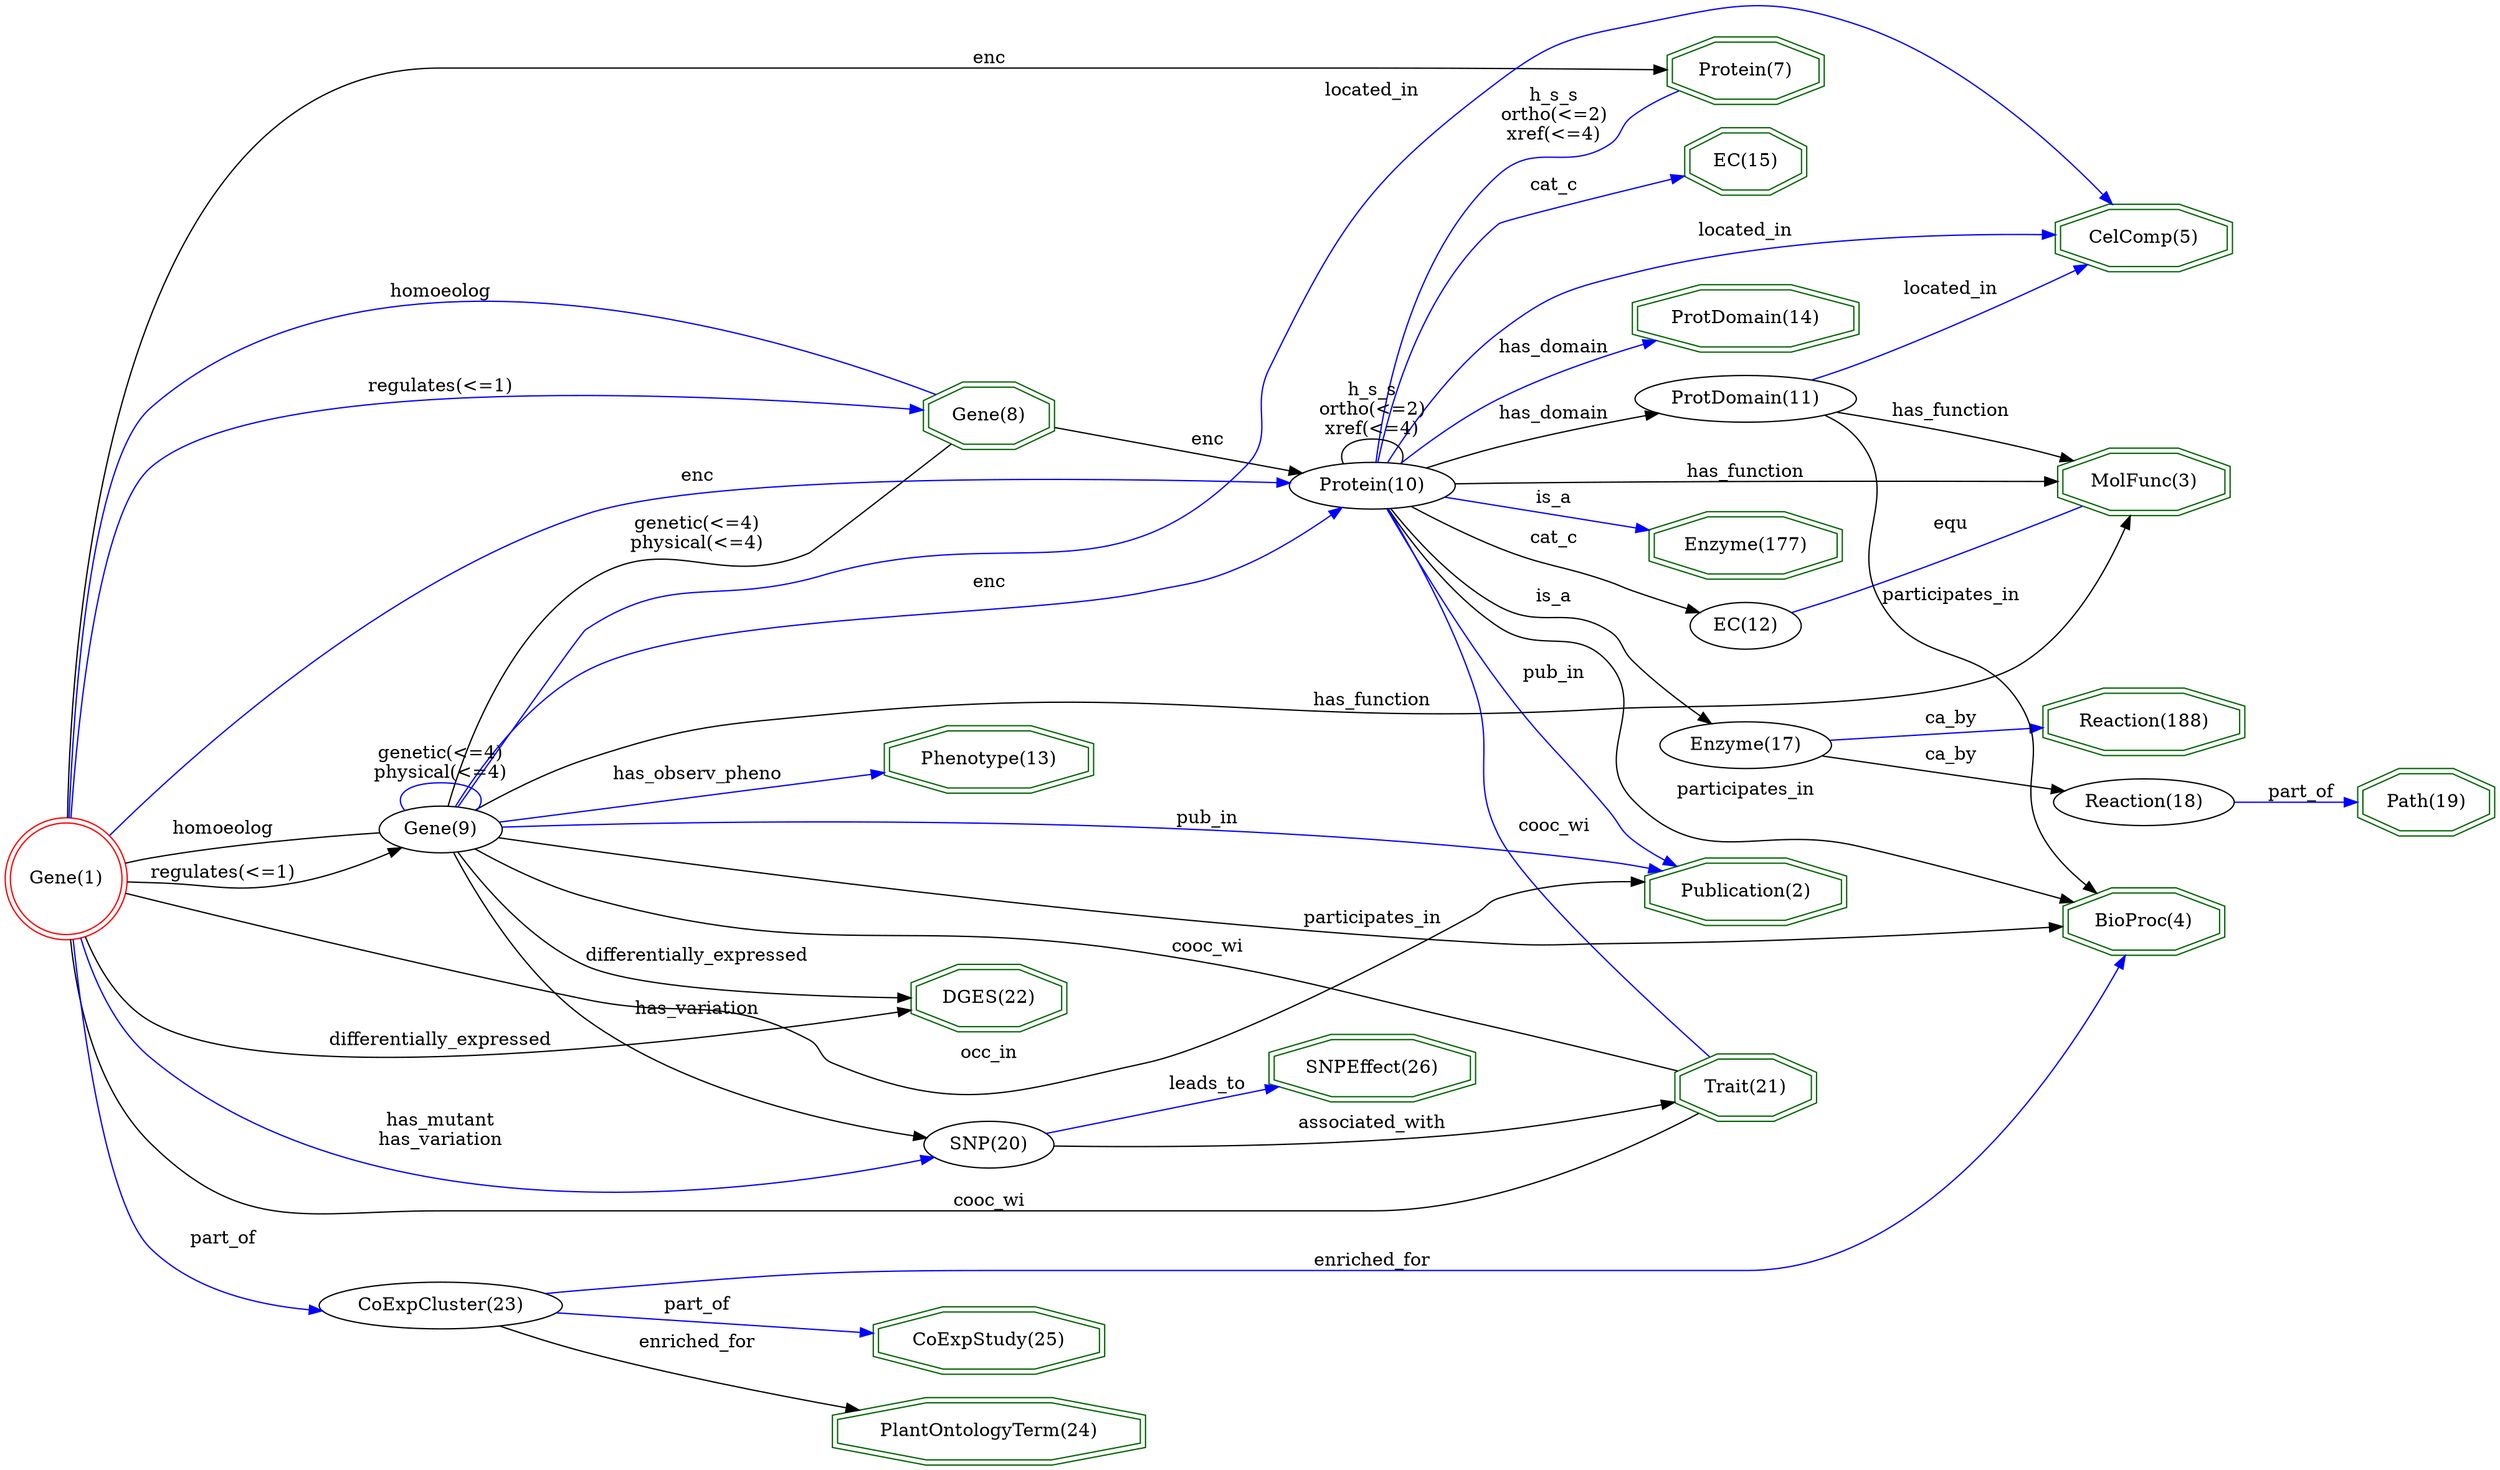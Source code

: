 digraph {
	graph [_draw_="c 9 -#fffffe00 C 7 -#ffffff P 4 0 0 0 1056.24 1655.1 1056.24 1655.1 0 ",
		bb="0,0,1655.1,1056.2",
		dpi=96,
		rankdir=LR,
		xdotversion=1.7
	];
	node [label="\N"];
	"MolFunc(3)"	[_draw_="c 7 -#006400 p 8 1470.56 707.54 1470.56 722.46 1436.95 733 1389.4 733 1355.78 722.46 1355.78 707.54 1389.4 697 1436.95 697 c 7 -#\
006400 p 8 1474.58 704.61 1474.58 725.39 1437.56 737 1388.79 737 1351.77 725.39 1351.77 704.61 1388.79 693 1437.56 693 ",
		_ldraw_="F 14 11 -Times-Roman c 7 -#000000 T 1413.17 710.8 0 67.66 10 -MolFunc(3) ",
		color=darkgreen,
		height=0.61111,
		pos="1413.2,715",
		shape=doubleoctagon,
		width=1.7];
	"Protein(7)"	[_draw_="c 7 -#006400 p 8 1196.91 1003.54 1196.91 1018.46 1167.9 1029 1126.87 1029 1097.86 1018.46 1097.86 1003.54 1126.87 993 1167.9 993 \
c 7 -#006400 p 8 1200.89 1000.74 1200.89 1021.26 1168.6 1033 1126.17 1033 1093.88 1021.26 1093.88 1000.74 1126.17 989 1168.6 989 ",
		_ldraw_="F 14 11 -Times-Roman c 7 -#000000 T 1147.38 1006.8 0 56.77 10 -Protein(7) ",
		color=darkgreen,
		height=0.61111,
		pos="1147.4,1011",
		shape=doubleoctagon,
		width=1.4931];
	"DGES(22)"	[_draw_="c 7 -#006400 p 8 684.29 330.54 684.29 345.46 653.97 356 611.07 356 580.75 345.46 580.75 330.54 611.07 320 653.97 320 c 7 -#006400 \
p 8 688.29 327.7 688.29 348.3 654.64 360 610.4 360 576.75 348.3 576.75 327.7 610.4 316 654.64 316 ",
		_ldraw_="F 14 11 -Times-Roman c 7 -#000000 T 632.52 333.8 0 59.88 8 -DGES(22) ",
		color=darkgreen,
		height=0.61111,
		pos="632.52,338",
		shape=doubleoctagon,
		width=1.5523];
	"Path(19)"	[_draw_="c 7 -#006400 p 8 1651.02 474.54 1651.02 489.46 1625.35 500 1589.05 500 1563.38 489.46 1563.38 474.54 1589.05 464 1625.35 464 c 7 \
-#006400 p 8 1655.01 471.86 1655.01 492.14 1626.14 504 1588.26 504 1559.39 492.14 1559.39 471.86 1588.26 460 1626.14 460 ",
		_ldraw_="F 14 11 -Times-Roman c 7 -#000000 T 1607.2 477.8 0 48.21 8 -Path(19) ",
		color=darkgreen,
		height=0.61111,
		pos="1607.2,482",
		shape=doubleoctagon,
		width=1.3307];
	"BioProc(4)"	[_draw_="c 7 -#006400 p 8 1466.63 386.54 1466.63 401.46 1435.32 412 1391.03 412 1359.72 401.46 1359.72 386.54 1391.03 376 1435.32 376 c 7 \
-#006400 p 8 1470.63 383.67 1470.63 404.33 1435.97 416 1390.38 416 1355.72 404.33 1355.72 383.67 1390.38 372 1435.97 372 ",
		_ldraw_="F 14 11 -Times-Roman c 7 -#000000 T 1413.17 389.8 0 62.21 10 -BioProc(4) ",
		color=darkgreen,
		height=0.61111,
		pos="1413.2,394",
		shape=doubleoctagon,
		width=1.5966];
	"PlantOntologyTerm(24)"	[_draw_="c 7 -#006400 p 8 735.1 14.54 735.1 29.46 675.01 40 590.03 40 529.94 29.46 529.94 14.54 590.03 4 675.01 4 c 7 -#006400 p 8 739.09 \
11.18 739.09 32.82 675.36 44 589.68 44 525.95 32.82 525.95 11.18 589.68 0 675.36 0 ",
		_ldraw_="F 14 11 -Times-Roman c 7 -#000000 T 632.52 17.8 0 134.33 21 -PlantOntologyTerm(24) ",
		color=darkgreen,
		height=0.61111,
		pos="632.52,22",
		shape=doubleoctagon,
		width=2.9663];
	"CoExpStudy(25)"	[_draw_="c 7 -#006400 p 8 708.16 76.54 708.16 91.46 663.85 102 601.19 102 556.88 91.46 556.88 76.54 601.19 66 663.85 66 c 7 -#006400 p 8 \
712.16 73.38 712.16 94.62 664.32 106 600.72 106 552.88 94.62 552.88 73.38 600.72 62 664.32 62 ",
		_ldraw_="F 14 11 -Times-Roman c 7 -#000000 T 632.52 79.8 0 94.89 14 -CoExpStudy(25) ",
		color=darkgreen,
		height=0.61111,
		pos="632.52,84",
		shape=doubleoctagon,
		width=2.2172];
	"Publication(2)"	[_draw_="c 7 -#006400 p 8 1213.28 405.54 1213.28 420.46 1174.68 431 1120.09 431 1081.49 420.46 1081.49 405.54 1120.09 395 1174.68 395 c 7 \
-#006400 p 8 1217.29 402.49 1217.29 423.51 1175.22 435 1119.55 435 1077.48 423.51 1077.48 402.49 1119.55 391 1175.22 391 ",
		_ldraw_="F 14 11 -Times-Roman c 7 -#000000 T 1147.38 408.8 0 80.1 14 -Publication(2) ",
		color=darkgreen,
		height=0.61111,
		pos="1147.4,413",
		shape=doubleoctagon,
		width=1.9362];
	"Trait(21)"	[_draw_="c 7 -#006400 p 8 1192.69 264.54 1192.69 279.46 1166.15 290 1128.62 290 1102.08 279.46 1102.08 264.54 1128.62 254 1166.15 254 c 7 \
-#006400 p 8 1196.7 261.83 1196.7 282.17 1166.92 294 1127.85 294 1098.07 282.17 1098.07 261.83 1127.85 250 1166.92 250 ",
		_ldraw_="F 14 11 -Times-Roman c 7 -#000000 T 1147.38 267.8 0 50.05 9 -Trait(21) ",
		color=darkgreen,
		height=0.61111,
		pos="1147.4,272",
		shape=doubleoctagon,
		width=1.3655];
	"ProtDomain(14)"	[_draw_="c 7 -#006400 p 8 1221.24 829.54 1221.24 844.46 1177.98 855 1116.79 855 1073.53 844.46 1073.53 829.54 1116.79 819 1177.98 819 c 7 \
-#006400 p 8 1225.25 826.4 1225.25 847.6 1178.46 859 1116.31 859 1069.52 847.6 1069.52 826.4 1116.31 815 1178.46 815 ",
		_ldraw_="F 14 11 -Times-Roman c 7 -#000000 T 1147.38 832.8 0 91.77 14 -ProtDomain(14) ",
		color=darkgreen,
		height=0.61111,
		pos="1147.4,837",
		shape=doubleoctagon,
		width=2.1578];
	"SNPEffect(26)"	[_draw_="c 7 -#006400 p 8 962.2 276.54 962.2 291.46 922.48 302 866.3 302 826.58 291.46 826.58 276.54 866.3 266 922.48 266 c 7 -#006400 p \
8 966.21 273.47 966.21 294.53 923 306 865.78 306 822.58 294.53 822.58 273.47 865.78 262 923 262 ",
		_ldraw_="F 14 11 -Times-Roman c 7 -#000000 T 894.39 279.8 0 82.95 13 -SNPEffect(26) ",
		color=darkgreen,
		height=0.61111,
		pos="894.39,284",
		shape=doubleoctagon,
		width=1.9905];
	"Reaction(188)"	[_draw_="c 7 -#006400 p 8 1479.05 532.54 1479.05 547.46 1440.46 558 1385.89 558 1347.3 547.46 1347.3 532.54 1385.89 522 1440.46 522 c 7 -#\
006400 p 8 1483.06 529.49 1483.06 550.51 1441 562 1385.35 562 1343.29 550.51 1343.29 529.49 1385.35 518 1441 518 ",
		_ldraw_="F 14 11 -Times-Roman c 7 -#000000 T 1413.17 535.8 0 80.08 13 -Reaction(188) ",
		color=darkgreen,
		height=0.61111,
		pos="1413.2,540",
		shape=doubleoctagon,
		width=1.9359];
	"Enzyme(177)"	[_draw_="c 7 -#006400 p 8 1210.45 663.54 1210.45 678.46 1173.51 689 1121.26 689 1084.32 678.46 1084.32 663.54 1121.26 653 1173.51 653 c 7 \
-#006400 p 8 1214.45 660.53 1214.45 681.47 1174.07 693 1120.7 693 1080.32 681.47 1080.32 660.53 1120.7 649 1174.07 649 ",
		_ldraw_="F 14 11 -Times-Roman c 7 -#000000 T 1147.38 666.8 0 76.19 11 -Enzyme(177) ",
		color=darkgreen,
		height=0.61111,
		pos="1147.4,671",
		shape=doubleoctagon,
		width=1.8621];
	"CelComp(5)"	[_draw_="c 7 -#006400 p 8 1471.78 887.54 1471.78 902.46 1437.45 913 1388.9 913 1354.57 902.46 1354.57 887.54 1388.9 877 1437.45 877 c 7 -#\
006400 p 8 1475.77 884.59 1475.77 905.41 1438.05 917 1388.3 917 1350.58 905.41 1350.58 884.59 1388.3 873 1438.05 873 ",
		_ldraw_="F 14 11 -Times-Roman c 7 -#000000 T 1413.17 890.8 0 69.99 10 -CelComp(5) ",
		color=darkgreen,
		height=0.61111,
		pos="1413.2,895",
		shape=doubleoctagon,
		width=1.7443];
	"EC(15)"	[_draw_="c 7 -#006400 p 8 1186.61 941.54 1186.61 956.46 1163.63 967 1131.14 967 1108.16 956.46 1108.16 941.54 1131.14 931 1163.63 931 c 7 \
-#006400 p 8 1190.62 938.98 1190.62 959.02 1164.51 971 1130.26 971 1104.15 959.02 1104.15 938.98 1130.26 927 1164.51 927 ",
		_ldraw_="F 14 11 -Times-Roman c 7 -#000000 T 1147.38 944.8 0 41.21 6 -EC(15) ",
		color=darkgreen,
		height=0.61111,
		pos="1147.4,949",
		shape=doubleoctagon,
		width=1.1977];
	"Gene(8)"	[_draw_="c 7 -#006400 p 8 674.63 761.54 674.63 776.46 649.96 787 615.08 787 590.41 776.46 590.41 761.54 615.08 751 649.96 751 c 7 -#006400 \
p 8 678.61 758.9 678.61 779.1 650.78 791 614.26 791 586.43 779.1 586.43 758.9 614.26 747 650.78 747 ",
		_ldraw_="F 14 11 -Times-Roman c 7 -#000000 T 632.52 764.8 0 45.86 7 -Gene(8) ",
		color=darkgreen,
		height=0.61111,
		pos="632.52,769",
		shape=doubleoctagon,
		width=1.286];
	"Protein(10)"	[_draw_="c 7 -#000000 e 894.39 719 50.27 18 ",
		_ldraw_="F 14 11 -Times-Roman c 7 -#000000 T 894.39 714.8 0 63.77 11 -Protein(10) ",
		height=0.5,
		pos="894.39,719",
		width=1.3996];
	"Gene(8)" -> "Protein(10)"	[_draw_="c 7 -#000000 B 4 678.79 760.29 723.49 751.69 791.89 738.53 839.4 729.39 ",
		_hdraw_="S 5 -solid c 7 -#000000 C 7 -#000000 P 3 840.35 732.77 849.51 727.44 839.03 725.9 ",
		_ldraw_="F 14 11 -Times-Roman c 7 -#000000 T 781.02 746.8 0 19.43 3 -enc ",
		arrowhead=normal,
		color=black,
		label=enc,
		lp="781.02,751",
		pos="e,849.51,727.44 678.79,760.29 723.49,751.69 791.89,738.53 839.4,729.39"];
	"Phenotype(13)"	[_draw_="c 7 -#006400 p 8 699.63 506.54 699.63 521.46 660.32 532 604.72 532 565.41 521.46 565.41 506.54 604.72 496 660.32 496 c 7 -#006400 \
p 8 703.61 503.47 703.61 524.53 660.84 536 604.2 536 561.43 524.53 561.43 503.47 604.2 492 660.84 492 ",
		_ldraw_="F 14 11 -Times-Roman c 7 -#000000 T 632.52 509.8 0 82.43 13 -Phenotype(13) ",
		color=darkgreen,
		height=0.61111,
		pos="632.52,514",
		shape=doubleoctagon,
		width=1.9805];
	"Gene(1)"	[_draw_="c 7 -#ff0000 e 43.08 427 39.15 39.15 c 7 -#ff0000 e 43.08 427 43.15 43.15 ",
		_ldraw_="F 14 11 -Times-Roman c 7 -#000000 T 43.08 422.8 0 45.86 7 -Gene(1) ",
		color=red,
		height=1.1966,
		pos="43.077,427",
		shape=doublecircle,
		width=1.1966];
	"Gene(1)" -> "Protein(7)"	[_draw_="c 7 -#000000 B 13 43.09 470.29 43.04 544.44 50.15 698.98 104.15 815 153.95 921.97 160.76 1015 278.75 1015 278.75 1015 278.75 1015 \
895.39 1015 959.4 1015 1032.59 1013.68 1083.34 1012.56 ",
		_hdraw_="S 5 -solid c 7 -#000000 C 7 -#000000 P 3 1083.59 1016.06 1093.51 1012.33 1083.43 1009.06 ",
		_ldraw_="F 14 11 -Times-Roman c 7 -#000000 T 632.52 1017.8 0 19.43 3 -enc ",
		arrowhead=normal,
		color=black,
		label=enc,
		lp="632.52,1022",
		pos="e,1093.5,1012.3 43.094,470.29 43.043,544.44 50.147,698.98 104.15,815 153.95,921.97 160.76,1015 278.75,1015 278.75,1015 278.75,1015 \
895.39,1015 959.4,1015 1032.6,1013.7 1083.3,1012.6"];
	"Gene(1)" -> "DGES(22)"	[_draw_="c 7 -#000000 B 7 56.14 385.95 65.3 362.77 80.44 335.75 104.15 322 180.84 277.53 443.04 309.45 566.39 327.67 ",
		_hdraw_="S 5 -solid c 7 -#000000 C 7 -#000000 P 3 566.05 331.16 576.45 329.17 567.08 324.24 ",
		_ldraw_="F 14 11 -Times-Roman c 7 -#000000 T 279.75 306.8 0 135.03 24 -differentially_expressed ",
		arrowhead=normal,
		color=black,
		label=differentially_expressed,
		lp="279.75,311",
		pos="e,576.45,329.17 56.142,385.95 65.296,362.77 80.445,335.75 104.15,322 180.84,277.53 443.04,309.45 566.39,327.67"];
	"Gene(1)" -> "Publication(2)"	[_draw_="c 7 -#000000 B 22 84.61 414.95 146.45 396.76 268.21 361.66 372.7 336 432.31 321.36 452.1 332.94 507.73 307 516.92 302.72 516.15 \
296.29 525.73 293 615.52 262.19 646.68 272.24 739.31 293 848.04 317.37 867.98 347.09 966.05 400 974.3 404.45 975.04 408.41 984.05 \
411 1010.59 418.64 1040.59 420.73 1067.52 420.39 ",
		_hdraw_="S 5 -solid c 7 -#000000 C 7 -#000000 P 3 1067.76 423.89 1077.68 420.15 1067.6 416.89 ",
		_ldraw_="F 14 11 -Times-Roman c 7 -#000000 T 632.52 295.8 0 37.32 6 -occ_in ",
		arrowhead=normal,
		color=black,
		label=occ_in,
		lp="632.52,300",
		pos="e,1077.7,420.15 84.605,414.95 146.45,396.76 268.21,361.66 372.7,336 432.31,321.36 452.1,332.94 507.73,307 516.92,302.72 516.15,296.29 \
525.73,293 615.52,262.19 646.68,272.24 739.31,293 848.04,317.37 867.98,347.09 966.05,400 974.3,404.45 975.04,408.41 984.05,411 1010.6,\
418.64 1040.6,420.73 1067.5,420.39"];
	"Gene(1)" -> "Trait(21)"	[_draw_="c 7 -#000000 B 13 48.09 384.14 54 343.81 68.52 284.08 104.15 246 160.84 185.43 195.79 180 278.75 180 278.75 180 278.75 180 895.39 \
180 980.32 180 1072.09 227.01 1117.51 253.82 ",
		_ldraw_="F 14 11 -Times-Roman c 7 -#000000 T 632.52 182.8 0 47.43 7 -cooc_wi ",
		arrowhead=none,
		color=black,
		label=cooc_wi,
		lp="632.52,187",
		pos="48.09,384.14 53.996,343.81 68.524,284.08 104.15,246 160.84,185.43 195.79,180 278.75,180 278.75,180 278.75,180 895.39,180 980.32,\
180 1072.1,227.01 1117.5,253.82"];
	"Gene(1)" -> "Gene(8)"	[_draw_="c 7 -#0000ff B 7 44.94 470.31 47.63 555.28 58.68 739.06 104.15 779 246.57 904.1 503.48 820.35 596.61 783.71 ",
		_ldraw_="F 14 11 -Times-Roman c 7 -#000000 T 279.75 847.8 0 62.99 9 -homoeolog ",
		arrowhead=none,
		color=blue,
		label=homoeolog,
		lp="279.75,852",
		pos="44.939,470.31 47.626,555.28 58.682,739.06 104.15,779 246.57,904.1 503.48,820.35 596.61,783.71"];
	"Gene(1)" -> "Gene(8)"	[_draw_="c 7 -#0000ff B 7 46.27 470.15 51.09 546.1 65.47 698.9 104.15 733 172.88 793.59 455.24 781.56 576.16 773.34 ",
		_hdraw_="S 5 -solid c 7 -#0000ff C 7 -#0000ff P 3 576.58 776.82 586.31 772.63 576.09 769.83 ",
		_ldraw_="F 14 11 -Times-Roman c 7 -#000000 T 279.75 781.8 0 82.65 14 -regulates(<=1) ",
		arrowhead=normal,
		color=blue,
		label="regulates(<=1)",
		lp="279.75,786",
		pos="e,586.31,772.63 46.266,470.15 51.092,546.1 65.472,698.9 104.15,733 172.88,793.59 455.24,781.56 576.16,773.34"];
	"CoExpCluster(23)"	[_draw_="c 7 -#000000 e 279.75 109 74.9 18 ",
		_ldraw_="F 14 11 -Times-Roman c 7 -#000000 T 279.75 104.8 0 102.66 16 -CoExpCluster(23) ",
		height=0.5,
		pos="279.75,109",
		width=2.082];
	"Gene(1)" -> "CoExpCluster(23)"	[_draw_="c 7 -#0000ff B 7 47.95 384.14 55.05 315.33 72.4 184.6 104.15 152 127.64 127.88 162.33 116.45 194.61 111.3 ",
		_hdraw_="S 5 -solid c 7 -#0000ff C 7 -#0000ff P 3 195.12 114.76 204.53 109.9 194.14 107.83 ",
		_ldraw_="F 14 11 -Times-Roman c 7 -#000000 T 145.48 154.8 0 40.43 7 -part_of ",
		arrowhead=normal,
		color=blue,
		label=part_of,
		lp="145.48,159",
		pos="e,204.53,109.9 47.955,384.14 55.052,315.33 72.401,184.6 104.15,152 127.64,127.88 162.33,116.45 194.61,111.3"];
	"SNP(20)"	[_draw_="c 7 -#000000 e 632.52 230 41.13 18 ",
		_ldraw_="F 14 11 -Times-Roman c 7 -#000000 T 632.52 225.8 0 49.01 7 -SNP(20) ",
		height=0.5,
		pos="632.52,230",
		width=1.1406];
	"Gene(1)" -> "SNP(20)"	[_draw_="c 7 -#0000ff B 7 54.11 385.25 62.9 357.19 78.4 321.38 104.15 299 242.8 178.53 484.39 203.62 585.23 220.79 ",
		_hdraw_="S 5 -solid c 7 -#0000ff C 7 -#0000ff P 3 584.66 224.25 595.12 222.53 585.87 217.35 ",
		_ldraw_="F 14 11 -Times-Roman c 7 -#000000 T 279.75 257.8 0 64.54 10 -has_mutant F 14 11 -Times-Roman c 7 -#000000 T 279.75 243.8 0 75.42 \
13 -has_variation ",
		arrowhead=normal,
		color=blue,
		label="has_mutant\nhas_variation",
		lp="279.75,255",
		pos="e,595.12,222.53 54.113,385.25 62.899,357.19 78.397,321.38 104.15,299 242.8,178.53 484.39,203.62 585.23,220.79"];
	"Gene(1)" -> "Protein(10)"	[_draw_="c 7 -#0000ff B 7 70.99 460.17 122.25 520.48 240.62 646.53 372.7 697 455.36 728.58 715.67 724.75 833.91 721.18 ",
		_hdraw_="S 5 -solid c 7 -#0000ff C 7 -#0000ff P 3 834.33 724.67 844.22 720.86 834.12 717.67 ",
		_ldraw_="F 14 11 -Times-Roman c 7 -#000000 T 440.22 720.8 0 19.43 3 -enc ",
		arrowhead=normal,
		color=blue,
		label=enc,
		lp="440.22,725",
		pos="e,844.22,720.86 70.994,460.17 122.25,520.48 240.62,646.53 372.7,697 455.36,728.58 715.67,724.75 833.91,721.18"];
	"Gene(9)"	[_draw_="c 7 -#000000 e 279.75 464 39.15 18 ",
		_ldraw_="F 14 11 -Times-Roman c 7 -#000000 T 279.75 459.8 0 45.86 7 -Gene(9) ",
		height=0.5,
		pos="279.75,464",
		width=1.0855];
	"Gene(1)" -> "Gene(9)"	[_draw_="c 7 -#000000 B 7 84.98 437.9 91.37 439.41 97.92 440.83 104.15 442 151 450.77 205.59 457.02 241.09 460.57 ",
		_ldraw_="F 14 11 -Times-Roman c 7 -#000000 T 145.48 457.8 0 62.99 9 -homoeolog ",
		arrowhead=none,
		color=black,
		label=homoeolog,
		lp="145.48,462",
		pos="84.976,437.9 91.368,439.41 97.92,440.83 104.15,442 151,450.77 205.59,457.02 241.09,460.57"];
	"Gene(1)" -> "Gene(9)"	[_draw_="c 7 -#000000 B 7 86.06 421.2 114.74 418.44 153.44 417.06 186.8 424 207.08 428.22 228.37 437.16 245.35 445.51 ",
		_hdraw_="S 5 -solid c 7 -#000000 C 7 -#000000 P 3 243.8 448.66 254.3 450.06 246.97 442.41 ",
		_ldraw_="F 14 11 -Times-Roman c 7 -#000000 T 145.48 426.8 0 82.65 14 -regulates(<=1) ",
		arrowhead=normal,
		color=black,
		label="regulates(<=1)",
		lp="145.48,431",
		pos="e,254.3,450.06 86.063,421.2 114.74,418.44 153.44,417.06 186.8,424 207.08,428.22 228.37,437.16 245.35,445.51"];
	"Reaction(18)"	[_draw_="c 7 -#000000 e 1413.17 482 56.04 18 ",
		_ldraw_="F 14 11 -Times-Roman c 7 -#000000 T 1413.17 477.8 0 73.08 12 -Reaction(18) ",
		height=0.5,
		pos="1413.2,482",
		width=1.5631];
	"Reaction(18)" -> "Path(19)"	[_draw_="c 7 -#0000ff B 4 1469.46 482 1494.39 482 1523.81 482 1548.97 482 ",
		_hdraw_="S 5 -solid c 7 -#0000ff C 7 -#0000ff P 3 1549.1 485.5 1559.1 482 1549.1 478.5 ",
		_ldraw_="F 14 11 -Times-Roman c 7 -#000000 T 1521.08 484.8 0 40.43 7 -part_of ",
		arrowhead=normal,
		color=blue,
		label=part_of,
		lp="1521.1,489",
		pos="e,1559.1,482 1469.5,482 1494.4,482 1523.8,482 1549,482"];
	"CoExpCluster(23)" -> "BioProc(4)"	[_draw_="c 7 -#0000ff B 13 346.5 117.39 355.3 118.36 364.21 119.26 372.7 120 487.47 129.96 516.32 134 631.52 134 631.52 134 631.52 134 1148.38 \
134 1277.35 134 1366.16 293.59 1398.57 362.71 ",
		_hdraw_="S 5 -solid c 7 -#0000ff C 7 -#0000ff P 3 1395.41 364.21 1402.76 371.83 1401.76 361.28 ",
		_ldraw_="F 14 11 -Times-Roman c 7 -#000000 T 894.39 136.8 0 71.52 12 -enriched_for ",
		arrowhead=normal,
		color=blue,
		label=enriched_for,
		lp="894.39,141",
		pos="e,1402.8,371.83 346.5,117.39 355.3,118.36 364.21,119.26 372.7,120 487.47,129.96 516.32,134 631.52,134 631.52,134 631.52,134 1148.4,\
134 1277.4,134 1366.2,293.59 1398.6,362.71"];
	"CoExpCluster(23)" -> "PlantOntologyTerm(24)"	[_draw_="c 7 -#000000 B 7 319.74 93.65 335.96 87.63 355.08 80.98 372.7 76 426.43 60.83 487.52 47.89 536.86 38.48 ",
		_hdraw_="S 5 -solid c 7 -#000000 C 7 -#000000 P 3 537.7 41.88 546.88 36.59 536.4 35 ",
		_ldraw_="F 14 11 -Times-Roman c 7 -#000000 T 440.22 78.8 0 71.52 12 -enriched_for ",
		arrowhead=normal,
		color=black,
		label=enriched_for,
		lp="440.22,83",
		pos="e,546.88,36.586 319.74,93.654 335.96,87.627 355.08,80.976 372.7,76 426.43,60.834 487.52,47.89 536.86,38.48"];
	"CoExpCluster(23)" -> "CoExpStudy(25)"	[_draw_="c 7 -#0000ff B 4 351.74 103.94 406.8 100.02 483.46 94.55 542.62 90.34 ",
		_hdraw_="S 5 -solid c 7 -#0000ff C 7 -#0000ff P 3 542.97 93.82 552.7 89.62 542.47 86.84 ",
		_ldraw_="F 14 11 -Times-Roman c 7 -#000000 T 440.22 105.8 0 40.43 7 -part_of ",
		arrowhead=normal,
		color=blue,
		label=part_of,
		lp="440.22,110",
		pos="e,552.7,89.618 351.74,103.94 406.8,100.02 483.46,94.552 542.62,90.336"];
	"SNP(20)" -> "Trait(21)"	[_draw_="c 7 -#000000 B 7 673.57 229.1 736.18 228.14 860.93 228.03 966.05 239 1007.54 243.33 1053.81 251.88 1089.1 259.19 ",
		_hdraw_="S 5 -solid c 7 -#000000 C 7 -#000000 P 3 1088.7 262.68 1099.21 261.31 1090.14 255.83 ",
		_ldraw_="F 14 11 -Times-Roman c 7 -#000000 T 894.39 241.8 0 89.42 15 -associated_with ",
		arrowhead=normal,
		color=black,
		label=associated_with,
		lp="894.39,246",
		pos="e,1099.2,261.31 673.57,229.1 736.18,228.14 860.93,228.03 966.05,239 1007.5,243.33 1053.8,251.88 1089.1,259.19"];
	"SNP(20)" -> "SNPEffect(26)"	[_draw_="c 7 -#0000ff B 4 669.93 237.57 709 245.68 772.08 258.79 821.27 269.01 ",
		_hdraw_="S 5 -solid c 7 -#0000ff C 7 -#0000ff P 3 820.73 272.48 831.23 271.08 822.15 265.62 ",
		_ldraw_="F 14 11 -Times-Roman c 7 -#000000 T 781.02 267.8 0 46.66 8 -leads_to ",
		arrowhead=normal,
		color=blue,
		label=leads_to,
		lp="781.02,272",
		pos="e,831.23,271.08 669.93,237.57 709,245.68 772.08,258.79 821.27,269.01"];
	"Enzyme(17)"	[_draw_="c 7 -#000000 e 1147.38 521 53.63 18 ",
		_ldraw_="F 14 11 -Times-Roman c 7 -#000000 T 1147.38 516.8 0 69.19 10 -Enzyme(17) ",
		height=0.5,
		pos="1147.4,521",
		width=1.4949];
	"Enzyme(17)" -> "Reaction(188)"	[_draw_="c 7 -#0000ff B 4 1200.19 524.73 1237.97 527.45 1289.86 531.19 1332.85 534.29 ",
		_hdraw_="S 5 -solid c 7 -#0000ff C 7 -#0000ff P 3 1332.78 537.79 1343.01 535.02 1333.28 530.81 ",
		_ldraw_="F 14 11 -Times-Roman c 7 -#000000 T 1284.27 536.8 0 33.43 5 -ca_by ",
		arrowhead=normal,
		color=blue,
		label=ca_by,
		lp="1284.3,541",
		pos="e,1343,535.02 1200.2,524.73 1238,527.45 1289.9,531.19 1332.9,534.29"];
	"Enzyme(17)" -> "Reaction(18)"	[_draw_="c 7 -#000000 B 4 1196.77 513.85 1240.42 507.39 1304.8 497.88 1351.8 490.93 ",
		_hdraw_="S 5 -solid c 7 -#000000 C 7 -#000000 P 3 1352.47 494.36 1361.85 489.44 1351.45 487.44 ",
		_ldraw_="F 14 11 -Times-Roman c 7 -#000000 T 1284.27 509.8 0 33.43 5 -ca_by ",
		arrowhead=normal,
		color=black,
		label=ca_by,
		lp="1284.3,514",
		pos="e,1361.9,489.44 1196.8,513.85 1240.4,507.39 1304.8,497.88 1351.8,490.93"];
	"Protein(10)" -> "MolFunc(3)"	[_draw_="c 7 -#000000 B 4 944.94 718.62 1037.11 717.9 1235.18 716.37 1341.42 715.55 ",
		_hdraw_="S 5 -solid c 7 -#000000 C 7 -#000000 P 3 1341.75 719.05 1351.72 715.47 1341.69 712.05 ",
		_ldraw_="F 14 11 -Times-Roman c 7 -#000000 T 1147.38 719.8 0 72.32 12 -has_function ",
		arrowhead=normal,
		color=black,
		label=has_function,
		lp="1147.4,724",
		pos="e,1351.7,715.47 944.94,718.62 1037.1,717.9 1235.2,716.37 1341.4,715.55"];
	"Protein(10)" -> "Protein(7)"	[_draw_="c 7 -#0000ff B 13 897.66 736.98 903.8 778.13 924.49 879.92 984.05 936 1007.17 957.77 1025.4 941.2 1051.7 959 1061.88 965.89 1059.72 \
972.83 1069.7 980 1079.61 987.12 1091.4 992.93 1102.72 997.52 ",
		_ldraw_="F 14 11 -Times-Roman c 7 -#000000 T 1017.88 989.8 0 31.9 5 -h_s_s F 14 11 -Times-Roman c 7 -#000000 T 1017.88 975.8 0 61.67 10 -ortho(<=\
2) F 14 11 -Times-Roman c 7 -#000000 T 1017.88 961.8 0 54.65 9 -xref(<=4) ",
		arrowhead=none,
		color=blue,
		label="h_s_s\northo(<=2)\nxref(<=4)",
		lp="1017.9,980",
		pos="897.66,736.98 903.8,778.13 924.49,879.92 984.05,936 1007.2,957.77 1025.4,941.2 1051.7,959 1061.9,965.89 1059.7,972.83 1069.7,980 \
1079.6,987.12 1091.4,992.93 1102.7,997.52"];
	"Protein(10)" -> "BioProc(4)"	[_draw_="c 7 -#000000 B 16 905.5 701.14 920.05 676.87 949.02 633.45 984.05 607 1010.02 587.39 1031.26 604.32 1051.7 579 1079.79 544.2 1038.85 \
512.37 1069.7 480 1118.61 428.7 1156.29 461.15 1225.07 444 1268.46 433.18 1317.26 420.11 1354.15 410.04 ",
		_hdraw_="S 5 -solid c 7 -#000000 C 7 -#000000 P 3 1355.5 413.3 1364.22 407.29 1353.65 406.55 ",
		_ldraw_="F 14 11 -Times-Roman c 7 -#000000 T 1147.38 482.8 0 82.41 15 -participates_in ",
		arrowhead=normal,
		color=black,
		label=participates_in,
		lp="1147.4,487",
		pos="e,1364.2,407.29 905.5,701.14 920.05,676.87 949.02,633.45 984.05,607 1010,587.39 1031.3,604.32 1051.7,579 1079.8,544.2 1038.8,512.37 \
1069.7,480 1118.6,428.7 1156.3,461.15 1225.1,444 1268.5,433.18 1317.3,420.11 1354.1,410.04"];
	"Protein(10)" -> "Publication(2)"	[_draw_="c 7 -#0000ff B 13 904.72 700.97 920.09 671.7 952.22 612.37 984.05 565 1011.37 524.34 1023.71 518.2 1051.7 478 1060.37 465.55 1058.37 \
459.08 1069.7 449 1075.94 443.45 1083.19 438.59 1090.68 434.39 ",
		_hdraw_="S 5 -solid c 7 -#0000ff C 7 -#0000ff P 3 1092.31 437.49 1099.55 429.76 1089.07 431.28 ",
		_ldraw_="F 14 11 -Times-Roman c 7 -#000000 T 1017.88 567.8 0 38.89 6 -pub_in ",
		arrowhead=normal,
		color=blue,
		label=pub_in,
		lp="1017.9,572",
		pos="e,1099.6,429.76 904.72,700.97 920.09,671.7 952.22,612.37 984.05,565 1011.4,524.34 1023.7,518.2 1051.7,478 1060.4,465.55 1058.4,459.08 \
1069.7,449 1075.9,443.45 1083.2,438.59 1090.7,434.39"];
	"Protein(10)" -> "Trait(21)"	[_draw_="c 7 -#0000ff B 10 904.86 701.18 919.96 672.03 949.49 611.99 966.05 558 979.03 515.66 964.91 499.93 984.05 460 1018.06 389.03 1086.08 \
323.7 1122.34 292.04 ",
		_ldraw_="F 14 11 -Times-Roman c 7 -#000000 T 1017.88 462.8 0 47.43 7 -cooc_wi ",
		arrowhead=none,
		color=blue,
		label=cooc_wi,
		lp="1017.9,467",
		pos="904.86,701.18 919.96,672.03 949.49,611.99 966.05,558 979.03,515.66 964.91,499.93 984.05,460 1018.1,389.03 1086.1,323.7 1122.3,292.04"];
	"Protein(10)" -> "ProtDomain(14)"	[_draw_="c 7 -#0000ff B 7 917.57 735.14 935.04 747.39 960.34 764.09 984.05 776 1015.97 792.03 1053.18 806.31 1083.91 817.01 ",
		_hdraw_="S 5 -solid c 7 -#0000ff C 7 -#0000ff P 3 1083.05 820.42 1093.65 820.36 1085.33 813.8 ",
		_ldraw_="F 14 11 -Times-Roman c 7 -#000000 T 1017.88 806.8 0 67.66 10 -has_domain ",
		arrowhead=normal,
		color=blue,
		label=has_domain,
		lp="1017.9,811",
		pos="e,1093.6,820.36 917.57,735.14 935.04,747.39 960.34,764.09 984.05,776 1016,792.03 1053.2,806.31 1083.9,817.01"];
	"Protein(10)" -> "Enzyme(177)"	[_draw_="c 7 -#0000ff B 7 938.65 710.06 953.08 707.12 969.25 703.87 984.05 701 1013.12 695.36 1045.16 689.39 1073.05 684.27 ",
		_hdraw_="S 5 -solid c 7 -#0000ff C 7 -#0000ff P 3 1073.91 687.67 1083.12 682.43 1072.65 680.78 ",
		_ldraw_="F 14 11 -Times-Roman c 7 -#000000 T 1017.88 703.8 0 22.55 4 -is_a ",
		arrowhead=normal,
		color=blue,
		label=is_a,
		lp="1017.9,708",
		pos="e,1083.1,682.43 938.65,710.06 953.08,707.12 969.25,703.87 984.05,701 1013.1,695.36 1045.2,689.39 1073,684.27"];
	"Protein(10)" -> "CelComp(5)"	[_draw_="c 7 -#0000ff B 10 907.27 736.4 922.92 758.39 952.22 796.45 984.05 822 1017.74 849.05 1028.24 855.82 1069.7 868 1160.38 894.64 1270.01 \
898.65 1340.39 897.83 ",
		_hdraw_="S 5 -solid c 7 -#0000ff C 7 -#0000ff P 3 1340.54 901.33 1350.49 897.68 1340.44 894.33 ",
		_ldraw_="F 14 11 -Times-Roman c 7 -#000000 T 1147.38 896.8 0 58.31 10 -located_in ",
		arrowhead=normal,
		color=blue,
		label=located_in,
		lp="1147.4,901",
		pos="e,1350.5,897.68 907.27,736.4 922.92,758.39 952.22,796.45 984.05,822 1017.7,849.05 1028.2,855.82 1069.7,868 1160.4,894.64 1270,898.65 \
1340.4,897.83"];
	"Protein(10)" -> "EC(15)"	[_draw_="c 7 -#0000ff B 7 899.22 737 907.85 773.14 932.22 854.82 984.05 899 988.53 902.82 1050.65 921.35 1096.72 934.74 ",
		_hdraw_="S 5 -solid c 7 -#0000ff C 7 -#0000ff P 3 1095.99 938.17 1106.57 937.59 1097.94 931.45 ",
		_ldraw_="F 14 11 -Times-Roman c 7 -#000000 T 1017.88 922.8 0 29.53 5 -cat_c ",
		arrowhead=normal,
		color=blue,
		label=cat_c,
		lp="1017.9,927",
		pos="e,1106.6,937.59 899.22,737 907.85,773.14 932.22,854.82 984.05,899 988.53,902.82 1050.7,921.35 1096.7,934.74"];
	"Protein(10)" -> "Enzyme(17)"	[_draw_="c 7 -#000000 B 13 907.46 701.51 922.88 680.42 951.5 645.31 984.05 625 1010.76 608.33 1024.75 620.27 1051.7 604 1061.39 598.15 1061.38 \
593.66 1069.7 586 1085.3 571.64 1103.37 556.26 1118.04 544.08 ",
		_hdraw_="S 5 -solid c 7 -#000000 C 7 -#000000 P 3 1120.33 546.73 1125.81 537.66 1115.87 541.33 ",
		_ldraw_="F 14 11 -Times-Roman c 7 -#000000 T 1017.88 627.8 0 22.55 4 -is_a ",
		arrowhead=normal,
		color=black,
		label=is_a,
		lp="1017.9,632",
		pos="e,1125.8,537.66 907.46,701.51 922.88,680.42 951.5,645.31 984.05,625 1010.8,608.33 1024.8,620.27 1051.7,604 1061.4,598.15 1061.4,\
593.66 1069.7,586 1085.3,571.64 1103.4,556.26 1118,544.08"];
	"Protein(10)" -> "Protein(10)"	[_draw_="c 7 -#000000 B 7 874.7 735.66 870.33 745.62 876.89 755 894.39 755 911.89 755 918.45 745.62 914.08 735.66 ",
		_ldraw_="F 14 11 -Times-Roman c 7 -#000000 T 894.39 785.8 0 31.9 5 -h_s_s F 14 11 -Times-Roman c 7 -#000000 T 894.39 771.8 0 61.67 10 -ortho(<=\
2) F 14 11 -Times-Roman c 7 -#000000 T 894.39 757.8 0 54.65 9 -xref(<=4) ",
		arrowhead=none,
		color=black,
		label="h_s_s\northo(<=2)\nxref(<=4)",
		lp="894.39,776",
		pos="874.7,735.66 870.33,745.62 876.89,755 894.39,755 911.89,755 918.45,745.62 914.08,735.66"];
	"EC(12)"	[_draw_="c 7 -#000000 e 1147.38 613 36.28 18 ",
		_ldraw_="F 14 11 -Times-Roman c 7 -#000000 T 1147.38 608.8 0 41.21 6 -EC(12) ",
		height=0.5,
		pos="1147.4,613",
		width=1.0039];
	"Protein(10)" -> "EC(12)"	[_draw_="c 7 -#000000 B 7 920.8 703.47 938.22 693.19 962.06 679.85 984.05 670 1024.56 651.85 1072.75 635.56 1106.05 625.09 ",
		_hdraw_="S 5 -solid c 7 -#000000 C 7 -#000000 P 3 1107.37 628.34 1115.88 622.03 1105.29 621.66 ",
		_ldraw_="F 14 11 -Times-Roman c 7 -#000000 T 1017.88 672.8 0 29.53 5 -cat_c ",
		arrowhead=normal,
		color=black,
		label=cat_c,
		lp="1017.9,677",
		pos="e,1115.9,622.03 920.8,703.47 938.22,693.19 962.06,679.85 984.05,670 1024.6,651.85 1072.7,635.56 1106,625.09"];
	"ProtDomain(11)"	[_draw_="c 7 -#000000 e 1147.38 779 68 18 ",
		_ldraw_="F 14 11 -Times-Roman c 7 -#000000 T 1147.38 774.8 0 91.25 14 -ProtDomain(11) ",
		height=0.5,
		pos="1147.4,779",
		width=1.8819];
	"Protein(10)" -> "ProtDomain(11)"	[_draw_="c 7 -#000000 B 7 934.57 730.02 949.95 734.24 967.79 739 984.05 743 1016.79 751.06 1053.44 759.26 1083.63 765.79 ",
		_hdraw_="S 5 -solid c 7 -#000000 C 7 -#000000 P 3 1083.09 769.25 1093.6 767.94 1084.56 762.41 ",
		_ldraw_="F 14 11 -Times-Roman c 7 -#000000 T 1017.88 760.8 0 67.66 10 -has_domain ",
		arrowhead=normal,
		color=black,
		label=has_domain,
		lp="1017.9,765",
		pos="e,1093.6,767.94 934.57,730.02 949.95,734.24 967.79,739 984.05,743 1016.8,751.06 1053.4,759.26 1083.6,765.79"];
	"EC(12)" -> "MolFunc(3)"	[_draw_="c 7 -#0000ff B 7 1177.62 622.97 1191.97 627.94 1209.48 634.13 1225.07 640 1276 659.16 1334.09 682.72 1371.85 698.26 ",
		_ldraw_="F 14 11 -Times-Roman c 7 -#000000 T 1284.27 680.8 0 20.21 3 -equ ",
		arrowhead=none,
		color=blue,
		label=equ,
		lp="1284.3,685",
		pos="1177.6,622.97 1192,627.94 1209.5,634.13 1225.1,640 1276,659.16 1334.1,682.72 1371.9,698.26"];
	"ProtDomain(11)" -> "MolFunc(3)"	[_draw_="c 7 -#000000 B 7 1204.59 769.24 1239.59 762.75 1285.42 753.51 1325.48 743 1336.02 740.24 1347.17 736.93 1357.83 733.58 ",
		_hdraw_="S 5 -solid c 7 -#000000 C 7 -#000000 P 3 1359 736.88 1367.46 730.5 1356.87 730.21 ",
		_ldraw_="F 14 11 -Times-Roman c 7 -#000000 T 1284.27 763.8 0 72.32 12 -has_function ",
		arrowhead=normal,
		color=black,
		label=has_function,
		lp="1284.3,768",
		pos="e,1367.5,730.5 1204.6,769.24 1239.6,762.75 1285.4,753.51 1325.5,743 1336,740.24 1347.2,736.93 1357.8,733.58"];
	"ProtDomain(11)" -> "BioProc(4)"	[_draw_="c 7 -#000000 B 16 1198 766.96 1208.31 762.3 1218.14 755.87 1225.07 747 1257.74 705.2 1218.32 675.92 1243.07 629 1266.45 584.66 1301.39 \
595.96 1325.48 552 1346.56 513.55 1321.92 493.18 1343.48 455 1351.06 441.57 1362.72 429.59 1374.29 419.87 ",
		_hdraw_="S 5 -solid c 7 -#000000 C 7 -#000000 P 3 1376.61 422.49 1382.23 413.51 1372.23 417.03 ",
		_ldraw_="F 14 11 -Times-Roman c 7 -#000000 T 1284.27 631.8 0 82.41 15 -participates_in ",
		arrowhead=normal,
		color=black,
		label=participates_in,
		lp="1284.3,636",
		pos="e,1382.2,413.51 1198,766.96 1208.3,762.3 1218.1,755.87 1225.1,747 1257.7,705.2 1218.3,675.92 1243.1,629 1266.5,584.66 1301.4,595.96 \
1325.5,552 1346.6,513.55 1321.9,493.18 1343.5,455 1351.1,441.57 1362.7,429.59 1374.3,419.87"];
	"ProtDomain(11)" -> "CelComp(5)"	[_draw_="c 7 -#0000ff B 7 1190.47 792.92 1201.8 796.91 1213.98 801.42 1225.07 806 1274.57 826.42 1329.78 853.19 1367.32 872.02 ",
		_hdraw_="S 5 -solid c 7 -#0000ff C 7 -#0000ff P 3 1365.96 875.26 1376.46 876.63 1369.11 869 ",
		_ldraw_="F 14 11 -Times-Roman c 7 -#000000 T 1284.27 852.8 0 58.31 10 -located_in ",
		arrowhead=normal,
		color=blue,
		label=located_in,
		lp="1284.3,857",
		pos="e,1376.5,876.63 1190.5,792.92 1201.8,796.91 1214,801.42 1225.1,806 1274.6,826.42 1329.8,853.19 1367.3,872.02"];
	"Gene(9)" -> "MolFunc(3)"	[_draw_="c 7 -#000000 B 19 302.86 478.86 320.92 490.35 347.5 505.8 372.7 515 437.81 538.77 456.75 538.3 525.73 545 758.4 567.59 818.74 525.72 \
1051.7 545 1059.79 545.67 1061.68 546.78 1069.7 548 1126.42 556.61 1276.96 552.39 1325.48 583 1362.72 606.5 1387.36 652.47 1400.55 \
683.47 ",
		_hdraw_="S 5 -solid c 7 -#000000 C 7 -#000000 P 3 1397.4 685.03 1404.43 692.96 1403.88 682.38 ",
		_ldraw_="F 14 11 -Times-Roman c 7 -#000000 T 894.39 546.8 0 72.32 12 -has_function ",
		arrowhead=normal,
		color=black,
		label=has_function,
		lp="894.39,551",
		pos="e,1404.4,692.96 302.86,478.86 320.92,490.35 347.5,505.8 372.7,515 437.81,538.77 456.75,538.3 525.73,545 758.4,567.59 818.74,525.72 \
1051.7,545 1059.8,545.67 1061.7,546.78 1069.7,548 1126.4,556.61 1277,552.39 1325.5,583 1362.7,606.5 1387.4,652.47 1400.5,683.47"];
	"Gene(9)" -> "DGES(22)"	[_draw_="c 7 -#000000 B 7 290.48 446.29 304.89 422.02 334.37 379.27 372.7 360 405.45 343.54 500.96 339.11 566.33 338.07 ",
		_hdraw_="S 5 -solid c 7 -#000000 C 7 -#000000 P 3 566.6 341.57 576.55 337.93 566.5 334.57 ",
		_ldraw_="F 14 11 -Times-Roman c 7 -#000000 T 440.22 362.8 0 135.03 24 -differentially_expressed ",
		arrowhead=normal,
		color=black,
		label=differentially_expressed,
		lp="440.22,367",
		pos="e,576.55,337.93 290.48,446.29 304.89,422.02 334.37,379.27 372.7,360 405.45,343.54 500.96,339.11 566.33,338.07"];
	"Gene(9)" -> "BioProc(4)"	[_draw_="c 7 -#000000 B 13 316.84 457.94 420.32 440.91 727.09 392.83 984.05 377 1014.06 375.15 1021.64 376.57 1051.7 377 1128.78 378.11 1148.07 \
378.42 1225.07 382 1265.02 383.86 1309.72 386.7 1345.41 389.15 ",
		_hdraw_="S 5 -solid c 7 -#000000 C 7 -#000000 P 3 1345.49 392.66 1355.71 389.86 1345.97 385.68 ",
		_ldraw_="F 14 11 -Times-Roman c 7 -#000000 T 894.39 392.8 0 82.41 15 -participates_in ",
		arrowhead=normal,
		color=black,
		label=participates_in,
		lp="894.39,397",
		pos="e,1355.7,389.86 316.84,457.94 420.32,440.91 727.09,392.83 984.05,377 1014.1,375.15 1021.6,376.57 1051.7,377 1128.8,378.11 1148.1,\
378.42 1225.1,382 1265,383.86 1309.7,386.7 1345.4,389.15"];
	"Gene(9)" -> "Publication(2)"	[_draw_="c 7 -#0000ff B 7 318.74 465.91 431.37 470.9 772.98 481.18 1051.7 439 1063.17 437.26 1075.24 434.61 1086.77 431.66 ",
		_hdraw_="S 5 -solid c 7 -#0000ff C 7 -#0000ff P 3 1087.98 434.96 1096.74 429 1086.17 428.19 ",
		_ldraw_="F 14 11 -Times-Roman c 7 -#000000 T 781.02 468.8 0 38.89 6 -pub_in ",
		arrowhead=normal,
		color=blue,
		label=pub_in,
		lp="781.02,473",
		pos="e,1096.7,429 318.74,465.91 431.37,470.9 772.98,481.18 1051.7,439 1063.2,437.26 1075.2,434.61 1086.8,431.66"];
	"Gene(9)" -> "Trait(21)"	[_draw_="c 7 -#000000 B 13 301.54 449.03 319.48 436.93 346.55 420.54 372.7 412 528.65 361.06 577.77 397.61 739.31 369 841.31 350.94 865.28 \
339.01 966.05 315 1011.6 304.14 1063.63 291.74 1100.06 283.05 ",
		_ldraw_="F 14 11 -Times-Roman c 7 -#000000 T 781.02 368.8 0 47.43 7 -cooc_wi ",
		arrowhead=none,
		color=black,
		label=cooc_wi,
		lp="781.02,373",
		pos="301.54,449.03 319.48,436.93 346.55,420.54 372.7,412 528.65,361.06 577.77,397.61 739.31,369 841.31,350.94 865.28,339.01 966.05,315 \
1011.6,304.14 1063.6,291.74 1100.1,283.05"];
	"Gene(9)" -> "CelComp(5)"	[_draw_="c 7 -#0000ff B 25 290.6 481.41 311.77 518.56 360.64 603 372.7 612 422.57 649.22 447.76 632.4 507.73 649 639.83 685.55 709.48 633.46 \
804.73 732 828.26 756.34 807.71 775.67 822.73 806 873.27 908.02 893.32 936.22 984.05 1005 1017.09 1030.05 1029.09 1033.6 1069.7 \
1042 1137.32 1055.98 1159.81 1064.57 1225.07 1042 1292.03 1018.84 1353.26 960.72 1386.38 924.89 ",
		_hdraw_="S 5 -solid c 7 -#0000ff C 7 -#0000ff P 3 1389.26 926.92 1393.4 917.17 1384.08 922.21 ",
		_ldraw_="F 14 11 -Times-Roman c 7 -#000000 T 894.39 993.8 0 58.31 10 -located_in ",
		arrowhead=normal,
		color=blue,
		label=located_in,
		lp="894.39,998",
		pos="e,1393.4,917.17 290.6,481.41 311.77,518.56 360.64,603 372.7,612 422.57,649.22 447.76,632.4 507.73,649 639.83,685.55 709.48,633.46 \
804.73,732 828.26,756.34 807.71,775.67 822.73,806 873.27,908.02 893.32,936.22 984.05,1005 1017.1,1030.1 1029.1,1033.6 1069.7,1042 \
1137.3,1056 1159.8,1064.6 1225.1,1042 1292,1018.8 1353.3,960.72 1386.4,924.89"];
	"Gene(9)" -> "Gene(8)"	[_draw_="c 7 -#000000 B 10 284.21 481.95 292.39 519.13 316.59 604.58 372.7 646 421.68 682.15 452.25 643.95 507.73 669 519.1 674.13 575.97 \
721.74 608.54 749.38 ",
		_ldraw_="F 14 11 -Times-Roman c 7 -#000000 T 440.22 685.8 0 72.54 12 -genetic(<=4) F 14 11 -Times-Roman c 7 -#000000 T 440.22 671.8 0 78.77 \
13 -physical(<=4) ",
		arrowhead=none,
		color=black,
		label="genetic(<=4)\nphysical(<=4)",
		lp="440.22,683",
		pos="284.21,481.95 292.39,519.13 316.59,604.58 372.7,646 421.68,682.15 452.25,643.95 507.73,669 519.1,674.13 575.97,721.74 608.54,749.38"];
	"Gene(9)" -> "Phenotype(13)"	[_draw_="c 7 -#0000ff B 7 316.98 469.63 333.91 472.23 354.33 475.32 372.7 478 432.47 486.71 500.06 496.09 551.18 503.1 ",
		_hdraw_="S 5 -solid c 7 -#0000ff C 7 -#0000ff P 3 550.8 506.58 561.18 504.47 551.75 499.64 ",
		_ldraw_="F 14 11 -Times-Roman c 7 -#000000 T 440.22 499.8 0 104.2 16 -has_observ_pheno ",
		arrowhead=normal,
		color=blue,
		label=has_observ_pheno,
		lp="440.22,504",
		pos="e,561.18,504.47 316.98,469.63 333.91,472.23 354.33,475.32 372.7,478 432.47,486.71 500.06,496.09 551.18,503.1"];
	"Gene(9)" -> "SNP(20)"	[_draw_="c 7 -#000000 B 7 287.92 446.19 300.71 416.5 330.17 356.74 372.7 322 434.77 271.31 526.87 247.52 582.83 237.17 ",
		_hdraw_="S 5 -solid c 7 -#000000 C 7 -#000000 P 3 583.62 240.58 592.85 235.38 582.39 233.69 ",
		_ldraw_="F 14 11 -Times-Roman c 7 -#000000 T 440.22 324.8 0 75.42 13 -has_variation ",
		arrowhead=normal,
		color=black,
		label=has_variation,
		lp="440.22,329",
		pos="e,592.85,235.38 287.92,446.19 300.71,416.5 330.17,356.74 372.7,322 434.77,271.31 526.87,247.52 582.83,237.17"];
	"Gene(9)" -> "Protein(10)"	[_draw_="c 7 -#0000ff B 10 289.57 481.65 303.45 507.42 332.96 554.79 372.7 578 515.35 661.28 582.61 586.75 739.31 639 783.23 653.65 829.92 \
679.52 860.24 697.87 ",
		_hdraw_="S 5 -solid c 7 -#0000ff C 7 -#0000ff P 3 858.75 701.06 869.1 703.31 862.41 695.1 ",
		_ldraw_="F 14 11 -Times-Roman c 7 -#000000 T 632.52 641.8 0 19.43 3 -enc ",
		arrowhead=normal,
		color=blue,
		label=enc,
		lp="632.52,646",
		pos="e,869.1,703.31 289.57,481.65 303.45,507.42 332.96,554.79 372.7,578 515.35,661.28 582.61,586.75 739.31,639 783.23,653.65 829.92,679.52 \
860.24,697.87"];
	"Gene(9)" -> "Gene(9)"	[_draw_="c 7 -#0000ff B 7 257.33 478.79 250.03 489.42 257.51 500 279.75 500 302 500 309.47 489.42 302.17 478.79 ",
		_ldraw_="F 14 11 -Times-Roman c 7 -#000000 T 279.75 516.8 0 72.54 12 -genetic(<=4) F 14 11 -Times-Roman c 7 -#000000 T 279.75 502.8 0 78.77 \
13 -physical(<=4) ",
		arrowhead=none,
		color=blue,
		label="genetic(<=4)\nphysical(<=4)",
		lp="279.75,514",
		pos="257.33,478.79 250.03,489.42 257.51,500 279.75,500 302,500 309.47,489.42 302.17,478.79"];
}
